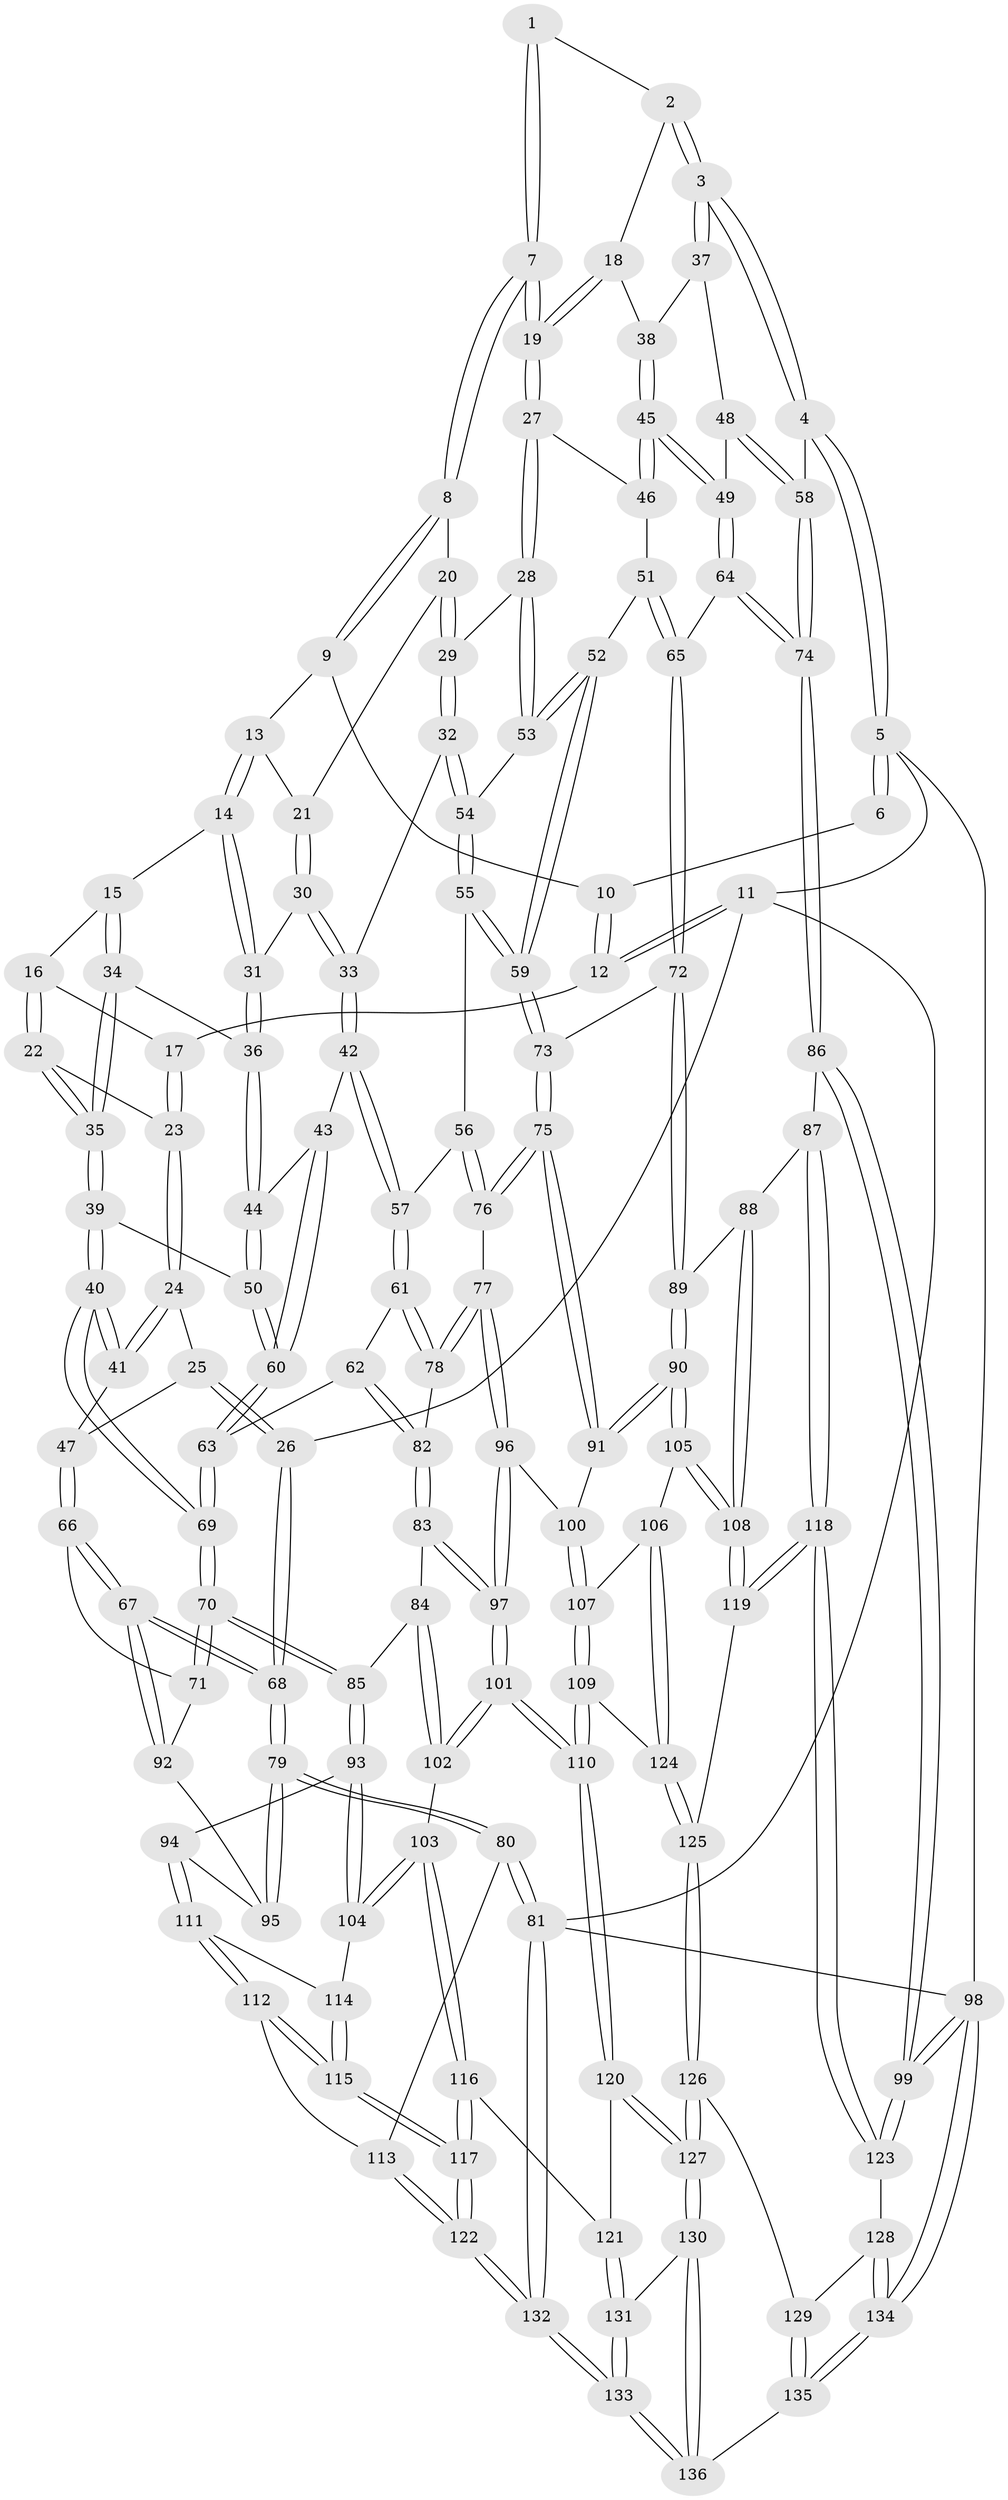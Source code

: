 // Generated by graph-tools (version 1.1) at 2025/11/02/27/25 16:11:58]
// undirected, 136 vertices, 337 edges
graph export_dot {
graph [start="1"]
  node [color=gray90,style=filled];
  1 [pos="+0.7136099207416542+0"];
  2 [pos="+0.8036892803696131+0.09249045285618031"];
  3 [pos="+1+0.03436379859463178"];
  4 [pos="+1+0"];
  5 [pos="+1+0"];
  6 [pos="+0.6280145761467968+0"];
  7 [pos="+0.6745265696595215+0.15107935313429208"];
  8 [pos="+0.5640155943607158+0.10447886480185194"];
  9 [pos="+0.4715320258249495+0"];
  10 [pos="+0.4668729184606383+0"];
  11 [pos="+0+0"];
  12 [pos="+0.031161575720764684+0"];
  13 [pos="+0.3960165698450146+0.12507669964542759"];
  14 [pos="+0.3705046313446527+0.16217929168321005"];
  15 [pos="+0.3383076890279011+0.16814850920372795"];
  16 [pos="+0.29776915031809603+0.1403237011568777"];
  17 [pos="+0.14869881196870655+0"];
  18 [pos="+0.733754848032914+0.1660086944589317"];
  19 [pos="+0.7066079873819546+0.18213005101527355"];
  20 [pos="+0.5533206097937792+0.12669341342457227"];
  21 [pos="+0.49024886086778907+0.17703309094239877"];
  22 [pos="+0.23508026316245376+0.21025448236520217"];
  23 [pos="+0.19786762175109765+0.18809202196600583"];
  24 [pos="+0.16928594467703909+0.22454441958330437"];
  25 [pos="+0.11260970868353172+0.2366968609434118"];
  26 [pos="+0+0"];
  27 [pos="+0.7046373518939227+0.22041028505984667"];
  28 [pos="+0.6227873414767775+0.2687318508225555"];
  29 [pos="+0.5595852437004865+0.17835596856364333"];
  30 [pos="+0.473369347306792+0.2120866558083872"];
  31 [pos="+0.39590852836705187+0.1981895000157954"];
  32 [pos="+0.528636111885412+0.279361368069799"];
  33 [pos="+0.48593422357354243+0.26649265633621544"];
  34 [pos="+0.2976433771166741+0.24638740072611018"];
  35 [pos="+0.27689565471488575+0.2597842088324876"];
  36 [pos="+0.3915852931871358+0.27405999038386336"];
  37 [pos="+0.9570361828114596+0.16971414669315468"];
  38 [pos="+0.8730086998380328+0.2114483136207439"];
  39 [pos="+0.2574794445070509+0.31633846887590095"];
  40 [pos="+0.2466774359582601+0.32464469496945764"];
  41 [pos="+0.20418729664729243+0.3144461095113282"];
  42 [pos="+0.42910835913977474+0.3019994765772304"];
  43 [pos="+0.4099140230480528+0.30179443505213355"];
  44 [pos="+0.40799578004601333+0.3002465320710733"];
  45 [pos="+0.7911757564577162+0.30138024657339124"];
  46 [pos="+0.7223864046497545+0.24444784483488882"];
  47 [pos="+0.12749693825259434+0.3279338501347613"];
  48 [pos="+0.8647277213889882+0.31963766531971566"];
  49 [pos="+0.8046151037755835+0.34133954352489443"];
  50 [pos="+0.28622197186925485+0.3250543887950323"];
  51 [pos="+0.6796909747838902+0.3488763120585592"];
  52 [pos="+0.6185183290921608+0.3645797829629161"];
  53 [pos="+0.6002420383844711+0.2942356307823309"];
  54 [pos="+0.5345707969409579+0.2840485293944831"];
  55 [pos="+0.5056065737052726+0.39089844294201337"];
  56 [pos="+0.5027127933709058+0.3922274696164829"];
  57 [pos="+0.48553219862157904+0.393977199670287"];
  58 [pos="+1+0.30497597854471425"];
  59 [pos="+0.6089137680282273+0.4025569610466385"];
  60 [pos="+0.37237315024777184+0.38979860222898677"];
  61 [pos="+0.45172677518144194+0.42230923045194657"];
  62 [pos="+0.3879643732841211+0.42604744951540724"];
  63 [pos="+0.37663511873473876+0.42130755189436664"];
  64 [pos="+0.8037523212716482+0.35496227261174446"];
  65 [pos="+0.7904648661561321+0.4019416730407545"];
  66 [pos="+0.07333236200654163+0.37914851577246544"];
  67 [pos="+0+0.35869131611746974"];
  68 [pos="+0+0.35247571840053565"];
  69 [pos="+0.2388933388353034+0.49706894508690463"];
  70 [pos="+0.23595191451015662+0.5020349132645532"];
  71 [pos="+0.14884060953820386+0.46014311042949474"];
  72 [pos="+0.7899354709124026+0.43012966409590175"];
  73 [pos="+0.6305260287961432+0.4541248462325129"];
  74 [pos="+1+0.3963141635065945"];
  75 [pos="+0.6039982358987984+0.5228256772197938"];
  76 [pos="+0.5445802157992644+0.525809760965826"];
  77 [pos="+0.5371050262606422+0.5281137656338961"];
  78 [pos="+0.4822021382437375+0.5077351948189941"];
  79 [pos="+0+0.5132065649909279"];
  80 [pos="+0+0.6881183794137635"];
  81 [pos="+0+1"];
  82 [pos="+0.416200550685151+0.5306027318039087"];
  83 [pos="+0.3959611422177926+0.5581294321296179"];
  84 [pos="+0.2855018575954731+0.5427235217334866"];
  85 [pos="+0.23746319417781994+0.5131422937212957"];
  86 [pos="+1+0.5324465660032571"];
  87 [pos="+1+0.5629485226889657"];
  88 [pos="+0.8867398798353278+0.5332355911214256"];
  89 [pos="+0.8367178350564709+0.5038188544942467"];
  90 [pos="+0.6664637071396322+0.5959647646054541"];
  91 [pos="+0.638554139250576+0.5760062865027982"];
  92 [pos="+0.07138902541936956+0.5143410546050284"];
  93 [pos="+0.2236106219183016+0.5359253282373727"];
  94 [pos="+0.10651822931024962+0.617395990259468"];
  95 [pos="+0.06278123064782135+0.5676423713608438"];
  96 [pos="+0.4858645387255183+0.6185322169106202"];
  97 [pos="+0.4438112364473787+0.6522655790086755"];
  98 [pos="+1+1"];
  99 [pos="+1+0.9822082552152992"];
  100 [pos="+0.5688400329693644+0.6371379687387763"];
  101 [pos="+0.42351222698330954+0.7402388952629269"];
  102 [pos="+0.34709923474405957+0.6922274230562333"];
  103 [pos="+0.24066243714537922+0.6888743529230117"];
  104 [pos="+0.23662541390440137+0.6818407442009158"];
  105 [pos="+0.7058619902309696+0.73167266342922"];
  106 [pos="+0.6790028078262569+0.7384336714752815"];
  107 [pos="+0.5545902647306502+0.7527991597048337"];
  108 [pos="+0.7103595265517789+0.7339990372191436"];
  109 [pos="+0.5124850603226621+0.7707695094414698"];
  110 [pos="+0.4357607615947699+0.7785268023691972"];
  111 [pos="+0.10543226473768263+0.6207643392712178"];
  112 [pos="+0.048690932466622074+0.6823909200917246"];
  113 [pos="+0+0.6949884831136052"];
  114 [pos="+0.1571336678670074+0.6757172060056708"];
  115 [pos="+0.15263139812473678+0.8032507461540528"];
  116 [pos="+0.18632780471614993+0.8493651561596622"];
  117 [pos="+0.17767450722127962+0.8515357137959376"];
  118 [pos="+0.8260633151528864+0.8296902756325849"];
  119 [pos="+0.7759098440853299+0.8008360656599106"];
  120 [pos="+0.4301449794604072+0.7895393025316494"];
  121 [pos="+0.26873270498705887+0.8595536022261787"];
  122 [pos="+0.11763435895826348+0.9064299322211269"];
  123 [pos="+0.8321820042151626+0.8423883495625815"];
  124 [pos="+0.6077166556607566+0.8792429093692694"];
  125 [pos="+0.6195427317890867+0.9077061950297017"];
  126 [pos="+0.618361707424816+0.9125689126276246"];
  127 [pos="+0.49639829157773707+1"];
  128 [pos="+0.8248697915952451+0.8710392403126676"];
  129 [pos="+0.7801935190404786+1"];
  130 [pos="+0.4783890900493433+1"];
  131 [pos="+0.29785927768490467+0.9324570711009308"];
  132 [pos="+0+1"];
  133 [pos="+0.0831155036540765+1"];
  134 [pos="+1+1"];
  135 [pos="+0.7697067512886059+1"];
  136 [pos="+0.48117741807045367+1"];
  1 -- 2;
  1 -- 7;
  1 -- 7;
  2 -- 3;
  2 -- 3;
  2 -- 18;
  3 -- 4;
  3 -- 4;
  3 -- 37;
  3 -- 37;
  4 -- 5;
  4 -- 5;
  4 -- 58;
  5 -- 6;
  5 -- 6;
  5 -- 11;
  5 -- 98;
  6 -- 10;
  7 -- 8;
  7 -- 8;
  7 -- 19;
  7 -- 19;
  8 -- 9;
  8 -- 9;
  8 -- 20;
  9 -- 10;
  9 -- 13;
  10 -- 12;
  10 -- 12;
  11 -- 12;
  11 -- 12;
  11 -- 26;
  11 -- 81;
  12 -- 17;
  13 -- 14;
  13 -- 14;
  13 -- 21;
  14 -- 15;
  14 -- 31;
  14 -- 31;
  15 -- 16;
  15 -- 34;
  15 -- 34;
  16 -- 17;
  16 -- 22;
  16 -- 22;
  17 -- 23;
  17 -- 23;
  18 -- 19;
  18 -- 19;
  18 -- 38;
  19 -- 27;
  19 -- 27;
  20 -- 21;
  20 -- 29;
  20 -- 29;
  21 -- 30;
  21 -- 30;
  22 -- 23;
  22 -- 35;
  22 -- 35;
  23 -- 24;
  23 -- 24;
  24 -- 25;
  24 -- 41;
  24 -- 41;
  25 -- 26;
  25 -- 26;
  25 -- 47;
  26 -- 68;
  26 -- 68;
  27 -- 28;
  27 -- 28;
  27 -- 46;
  28 -- 29;
  28 -- 53;
  28 -- 53;
  29 -- 32;
  29 -- 32;
  30 -- 31;
  30 -- 33;
  30 -- 33;
  31 -- 36;
  31 -- 36;
  32 -- 33;
  32 -- 54;
  32 -- 54;
  33 -- 42;
  33 -- 42;
  34 -- 35;
  34 -- 35;
  34 -- 36;
  35 -- 39;
  35 -- 39;
  36 -- 44;
  36 -- 44;
  37 -- 38;
  37 -- 48;
  38 -- 45;
  38 -- 45;
  39 -- 40;
  39 -- 40;
  39 -- 50;
  40 -- 41;
  40 -- 41;
  40 -- 69;
  40 -- 69;
  41 -- 47;
  42 -- 43;
  42 -- 57;
  42 -- 57;
  43 -- 44;
  43 -- 60;
  43 -- 60;
  44 -- 50;
  44 -- 50;
  45 -- 46;
  45 -- 46;
  45 -- 49;
  45 -- 49;
  46 -- 51;
  47 -- 66;
  47 -- 66;
  48 -- 49;
  48 -- 58;
  48 -- 58;
  49 -- 64;
  49 -- 64;
  50 -- 60;
  50 -- 60;
  51 -- 52;
  51 -- 65;
  51 -- 65;
  52 -- 53;
  52 -- 53;
  52 -- 59;
  52 -- 59;
  53 -- 54;
  54 -- 55;
  54 -- 55;
  55 -- 56;
  55 -- 59;
  55 -- 59;
  56 -- 57;
  56 -- 76;
  56 -- 76;
  57 -- 61;
  57 -- 61;
  58 -- 74;
  58 -- 74;
  59 -- 73;
  59 -- 73;
  60 -- 63;
  60 -- 63;
  61 -- 62;
  61 -- 78;
  61 -- 78;
  62 -- 63;
  62 -- 82;
  62 -- 82;
  63 -- 69;
  63 -- 69;
  64 -- 65;
  64 -- 74;
  64 -- 74;
  65 -- 72;
  65 -- 72;
  66 -- 67;
  66 -- 67;
  66 -- 71;
  67 -- 68;
  67 -- 68;
  67 -- 92;
  67 -- 92;
  68 -- 79;
  68 -- 79;
  69 -- 70;
  69 -- 70;
  70 -- 71;
  70 -- 71;
  70 -- 85;
  70 -- 85;
  71 -- 92;
  72 -- 73;
  72 -- 89;
  72 -- 89;
  73 -- 75;
  73 -- 75;
  74 -- 86;
  74 -- 86;
  75 -- 76;
  75 -- 76;
  75 -- 91;
  75 -- 91;
  76 -- 77;
  77 -- 78;
  77 -- 78;
  77 -- 96;
  77 -- 96;
  78 -- 82;
  79 -- 80;
  79 -- 80;
  79 -- 95;
  79 -- 95;
  80 -- 81;
  80 -- 81;
  80 -- 113;
  81 -- 132;
  81 -- 132;
  81 -- 98;
  82 -- 83;
  82 -- 83;
  83 -- 84;
  83 -- 97;
  83 -- 97;
  84 -- 85;
  84 -- 102;
  84 -- 102;
  85 -- 93;
  85 -- 93;
  86 -- 87;
  86 -- 99;
  86 -- 99;
  87 -- 88;
  87 -- 118;
  87 -- 118;
  88 -- 89;
  88 -- 108;
  88 -- 108;
  89 -- 90;
  89 -- 90;
  90 -- 91;
  90 -- 91;
  90 -- 105;
  90 -- 105;
  91 -- 100;
  92 -- 95;
  93 -- 94;
  93 -- 104;
  93 -- 104;
  94 -- 95;
  94 -- 111;
  94 -- 111;
  96 -- 97;
  96 -- 97;
  96 -- 100;
  97 -- 101;
  97 -- 101;
  98 -- 99;
  98 -- 99;
  98 -- 134;
  98 -- 134;
  99 -- 123;
  99 -- 123;
  100 -- 107;
  100 -- 107;
  101 -- 102;
  101 -- 102;
  101 -- 110;
  101 -- 110;
  102 -- 103;
  103 -- 104;
  103 -- 104;
  103 -- 116;
  103 -- 116;
  104 -- 114;
  105 -- 106;
  105 -- 108;
  105 -- 108;
  106 -- 107;
  106 -- 124;
  106 -- 124;
  107 -- 109;
  107 -- 109;
  108 -- 119;
  108 -- 119;
  109 -- 110;
  109 -- 110;
  109 -- 124;
  110 -- 120;
  110 -- 120;
  111 -- 112;
  111 -- 112;
  111 -- 114;
  112 -- 113;
  112 -- 115;
  112 -- 115;
  113 -- 122;
  113 -- 122;
  114 -- 115;
  114 -- 115;
  115 -- 117;
  115 -- 117;
  116 -- 117;
  116 -- 117;
  116 -- 121;
  117 -- 122;
  117 -- 122;
  118 -- 119;
  118 -- 119;
  118 -- 123;
  118 -- 123;
  119 -- 125;
  120 -- 121;
  120 -- 127;
  120 -- 127;
  121 -- 131;
  121 -- 131;
  122 -- 132;
  122 -- 132;
  123 -- 128;
  124 -- 125;
  124 -- 125;
  125 -- 126;
  125 -- 126;
  126 -- 127;
  126 -- 127;
  126 -- 129;
  127 -- 130;
  127 -- 130;
  128 -- 129;
  128 -- 134;
  128 -- 134;
  129 -- 135;
  129 -- 135;
  130 -- 131;
  130 -- 136;
  130 -- 136;
  131 -- 133;
  131 -- 133;
  132 -- 133;
  132 -- 133;
  133 -- 136;
  133 -- 136;
  134 -- 135;
  134 -- 135;
  135 -- 136;
}
